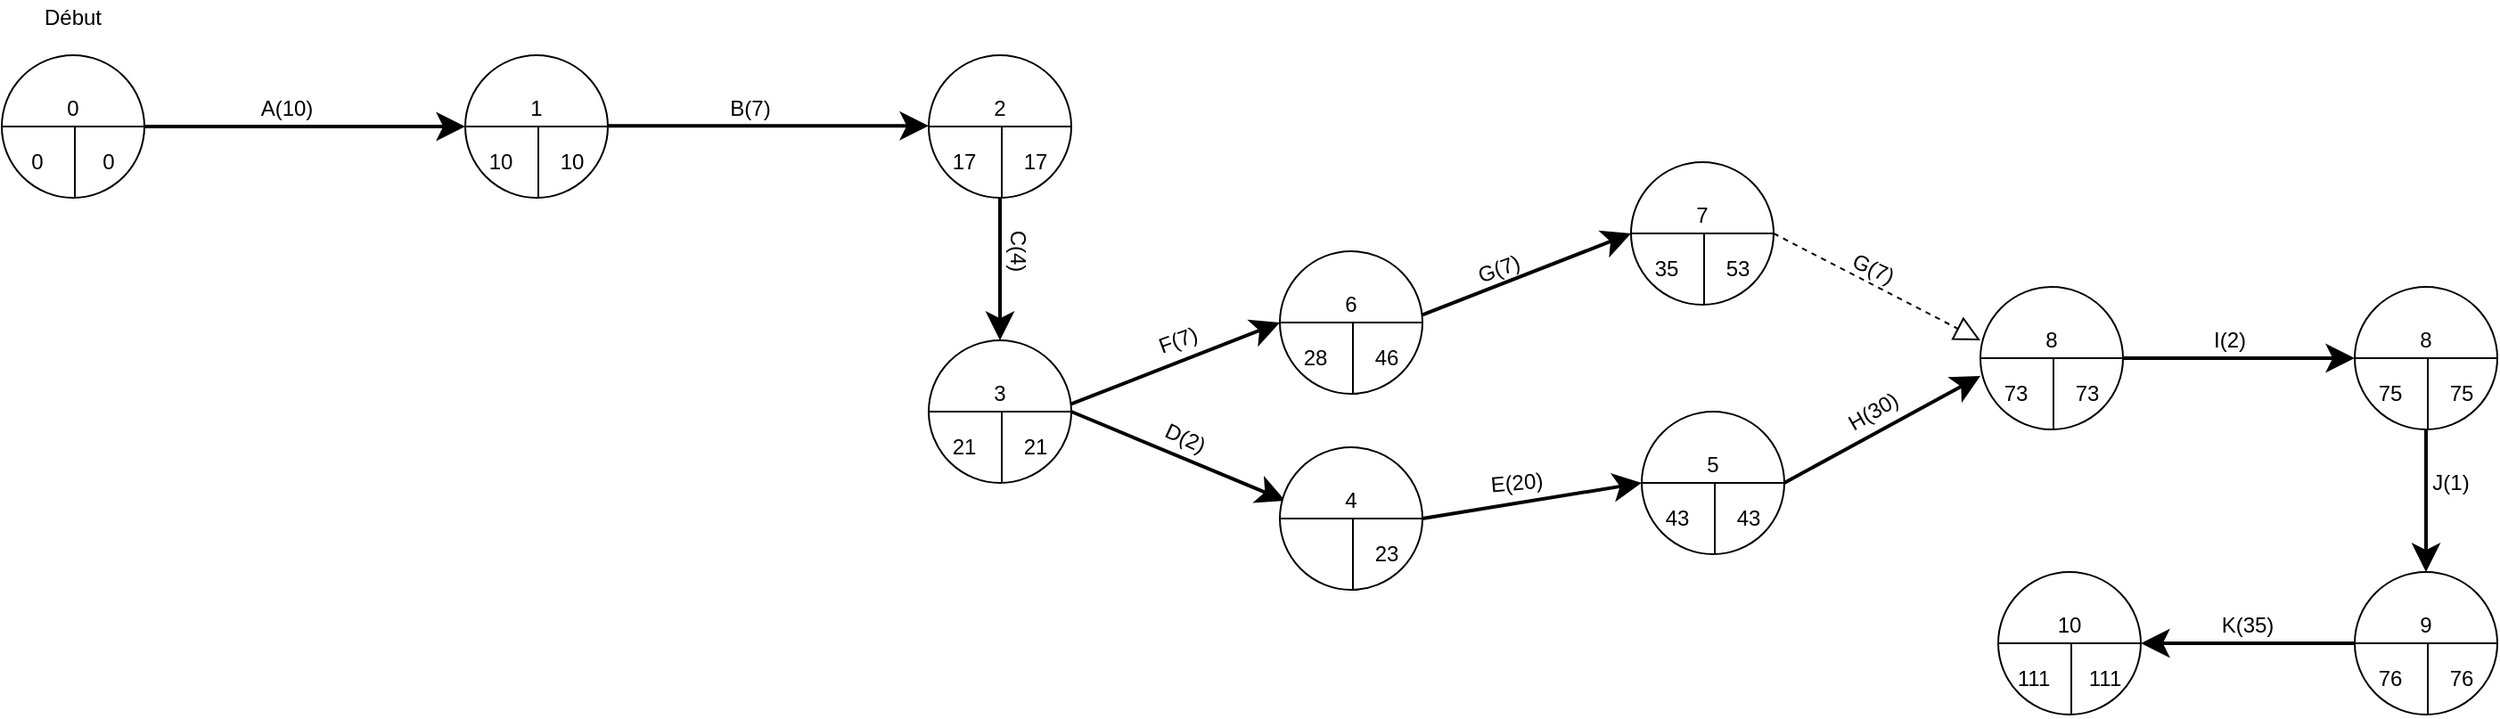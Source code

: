 <mxfile version="13.9.9" type="device"><diagram name="Page-1" id="ff44883e-f642-bcb2-894b-16b3d25a3f0b"><mxGraphModel dx="3120" dy="1591" grid="1" gridSize="10" guides="1" tooltips="1" connect="1" arrows="1" fold="1" page="1" pageScale="1.5" pageWidth="1169" pageHeight="826" background="#ffffff" math="0" shadow="0"><root><mxCell id="0" style=";html=1;"/><mxCell id="1" style=";html=1;" parent="0"/><mxCell id="f0bcc99304e6f5a-16" style="edgeStyle=none;curved=1;html=1;startSize=10;endFill=1;endSize=10;strokeWidth=2;fontSize=12;" parent="1" edge="1"><mxGeometry relative="1" as="geometry"><mxPoint x="239.998" y="680.001" as="sourcePoint"/><mxPoint x="420" y="680" as="targetPoint"/></mxGeometry></mxCell><mxCell id="SgFNBj5DDAlRTSEDaKRc-3" value="" style="group" vertex="1" connectable="0" parent="1"><mxGeometry x="160" y="640" width="80" height="80" as="geometry"/></mxCell><mxCell id="SgFNBj5DDAlRTSEDaKRc-1" value="" style="shape=lineEllipse;perimeter=ellipsePerimeter;whiteSpace=wrap;html=1;backgroundOutline=1;" vertex="1" parent="SgFNBj5DDAlRTSEDaKRc-3"><mxGeometry width="80" height="80" as="geometry"/></mxCell><mxCell id="SgFNBj5DDAlRTSEDaKRc-2" value="" style="endArrow=none;html=1;" edge="1" parent="SgFNBj5DDAlRTSEDaKRc-3"><mxGeometry width="50" height="50" relative="1" as="geometry"><mxPoint x="41" y="40" as="sourcePoint"/><mxPoint x="41" y="80" as="targetPoint"/></mxGeometry></mxCell><mxCell id="SgFNBj5DDAlRTSEDaKRc-53" value="0" style="text;html=1;strokeColor=none;fillColor=none;align=center;verticalAlign=middle;whiteSpace=wrap;rounded=0;" vertex="1" parent="SgFNBj5DDAlRTSEDaKRc-3"><mxGeometry x="20" y="20" width="40" height="20" as="geometry"/></mxCell><mxCell id="SgFNBj5DDAlRTSEDaKRc-54" value="0" style="text;html=1;strokeColor=none;fillColor=none;align=center;verticalAlign=middle;whiteSpace=wrap;rounded=0;" vertex="1" parent="SgFNBj5DDAlRTSEDaKRc-3"><mxGeometry y="50" width="40" height="20" as="geometry"/></mxCell><mxCell id="SgFNBj5DDAlRTSEDaKRc-55" value="0" style="text;html=1;strokeColor=none;fillColor=none;align=center;verticalAlign=middle;whiteSpace=wrap;rounded=0;" vertex="1" parent="SgFNBj5DDAlRTSEDaKRc-3"><mxGeometry x="40" y="50" width="40" height="20" as="geometry"/></mxCell><mxCell id="SgFNBj5DDAlRTSEDaKRc-4" value="" style="group" vertex="1" connectable="0" parent="1"><mxGeometry x="420" y="640" width="80" height="80" as="geometry"/></mxCell><mxCell id="SgFNBj5DDAlRTSEDaKRc-5" value="" style="shape=lineEllipse;perimeter=ellipsePerimeter;whiteSpace=wrap;html=1;backgroundOutline=1;" vertex="1" parent="SgFNBj5DDAlRTSEDaKRc-4"><mxGeometry width="80" height="80" as="geometry"/></mxCell><mxCell id="SgFNBj5DDAlRTSEDaKRc-6" value="" style="endArrow=none;html=1;" edge="1" parent="SgFNBj5DDAlRTSEDaKRc-4"><mxGeometry width="50" height="50" relative="1" as="geometry"><mxPoint x="41" y="40" as="sourcePoint"/><mxPoint x="41" y="80" as="targetPoint"/></mxGeometry></mxCell><mxCell id="SgFNBj5DDAlRTSEDaKRc-57" value="1" style="text;html=1;strokeColor=none;fillColor=none;align=center;verticalAlign=middle;whiteSpace=wrap;rounded=0;" vertex="1" parent="SgFNBj5DDAlRTSEDaKRc-4"><mxGeometry x="20" y="20" width="40" height="20" as="geometry"/></mxCell><mxCell id="SgFNBj5DDAlRTSEDaKRc-58" value="10" style="text;html=1;strokeColor=none;fillColor=none;align=center;verticalAlign=middle;whiteSpace=wrap;rounded=0;" vertex="1" parent="SgFNBj5DDAlRTSEDaKRc-4"><mxGeometry y="50" width="40" height="20" as="geometry"/></mxCell><mxCell id="SgFNBj5DDAlRTSEDaKRc-59" value="10" style="text;html=1;strokeColor=none;fillColor=none;align=center;verticalAlign=middle;whiteSpace=wrap;rounded=0;" vertex="1" parent="SgFNBj5DDAlRTSEDaKRc-4"><mxGeometry x="40" y="50" width="40" height="20" as="geometry"/></mxCell><mxCell id="SgFNBj5DDAlRTSEDaKRc-7" style="edgeStyle=none;curved=1;html=1;startSize=10;endFill=1;endSize=10;strokeWidth=2;fontSize=12;" edge="1" parent="1"><mxGeometry relative="1" as="geometry"><mxPoint x="499.998" y="679.581" as="sourcePoint"/><mxPoint x="680" y="679.58" as="targetPoint"/></mxGeometry></mxCell><mxCell id="SgFNBj5DDAlRTSEDaKRc-8" value="" style="group" vertex="1" connectable="0" parent="1"><mxGeometry x="680" y="640" width="80" height="80" as="geometry"/></mxCell><mxCell id="SgFNBj5DDAlRTSEDaKRc-9" value="" style="shape=lineEllipse;perimeter=ellipsePerimeter;whiteSpace=wrap;html=1;backgroundOutline=1;" vertex="1" parent="SgFNBj5DDAlRTSEDaKRc-8"><mxGeometry width="80" height="80" as="geometry"/></mxCell><mxCell id="SgFNBj5DDAlRTSEDaKRc-10" value="" style="endArrow=none;html=1;" edge="1" parent="SgFNBj5DDAlRTSEDaKRc-8"><mxGeometry width="50" height="50" relative="1" as="geometry"><mxPoint x="41" y="40" as="sourcePoint"/><mxPoint x="41" y="80" as="targetPoint"/></mxGeometry></mxCell><mxCell id="SgFNBj5DDAlRTSEDaKRc-61" value="2" style="text;html=1;strokeColor=none;fillColor=none;align=center;verticalAlign=middle;whiteSpace=wrap;rounded=0;" vertex="1" parent="SgFNBj5DDAlRTSEDaKRc-8"><mxGeometry x="20" y="20" width="40" height="20" as="geometry"/></mxCell><mxCell id="SgFNBj5DDAlRTSEDaKRc-62" value="17" style="text;html=1;strokeColor=none;fillColor=none;align=center;verticalAlign=middle;whiteSpace=wrap;rounded=0;" vertex="1" parent="SgFNBj5DDAlRTSEDaKRc-8"><mxGeometry y="50" width="40" height="20" as="geometry"/></mxCell><mxCell id="SgFNBj5DDAlRTSEDaKRc-63" value="17" style="text;html=1;strokeColor=none;fillColor=none;align=center;verticalAlign=middle;whiteSpace=wrap;rounded=0;" vertex="1" parent="SgFNBj5DDAlRTSEDaKRc-8"><mxGeometry x="40" y="50" width="40" height="20" as="geometry"/></mxCell><mxCell id="SgFNBj5DDAlRTSEDaKRc-11" style="edgeStyle=none;curved=1;html=1;startSize=10;endFill=1;endSize=10;strokeWidth=2;fontSize=12;" edge="1" parent="1"><mxGeometry relative="1" as="geometry"><mxPoint x="720" y="720" as="sourcePoint"/><mxPoint x="720" y="800" as="targetPoint"/></mxGeometry></mxCell><mxCell id="SgFNBj5DDAlRTSEDaKRc-12" value="" style="group" vertex="1" connectable="0" parent="1"><mxGeometry x="680" y="800" width="80" height="80" as="geometry"/></mxCell><mxCell id="SgFNBj5DDAlRTSEDaKRc-13" value="" style="shape=lineEllipse;perimeter=ellipsePerimeter;whiteSpace=wrap;html=1;backgroundOutline=1;" vertex="1" parent="SgFNBj5DDAlRTSEDaKRc-12"><mxGeometry width="80" height="80" as="geometry"/></mxCell><mxCell id="SgFNBj5DDAlRTSEDaKRc-14" value="" style="endArrow=none;html=1;" edge="1" parent="SgFNBj5DDAlRTSEDaKRc-12"><mxGeometry width="50" height="50" relative="1" as="geometry"><mxPoint x="41" y="40" as="sourcePoint"/><mxPoint x="41" y="80" as="targetPoint"/></mxGeometry></mxCell><mxCell id="SgFNBj5DDAlRTSEDaKRc-64" value="3" style="text;html=1;strokeColor=none;fillColor=none;align=center;verticalAlign=middle;whiteSpace=wrap;rounded=0;" vertex="1" parent="SgFNBj5DDAlRTSEDaKRc-12"><mxGeometry x="20" y="20" width="40" height="20" as="geometry"/></mxCell><mxCell id="SgFNBj5DDAlRTSEDaKRc-66" value="21" style="text;html=1;strokeColor=none;fillColor=none;align=center;verticalAlign=middle;whiteSpace=wrap;rounded=0;" vertex="1" parent="SgFNBj5DDAlRTSEDaKRc-12"><mxGeometry y="50" width="40" height="20" as="geometry"/></mxCell><mxCell id="SgFNBj5DDAlRTSEDaKRc-68" value="21" style="text;html=1;strokeColor=none;fillColor=none;align=center;verticalAlign=middle;whiteSpace=wrap;rounded=0;" vertex="1" parent="SgFNBj5DDAlRTSEDaKRc-12"><mxGeometry x="40" y="50" width="40" height="20" as="geometry"/></mxCell><mxCell id="SgFNBj5DDAlRTSEDaKRc-15" style="edgeStyle=none;curved=1;html=1;startSize=10;endFill=1;endSize=10;strokeWidth=2;fontSize=12;exitX=1.019;exitY=0.321;exitDx=0;exitDy=0;exitPerimeter=0;entryX=0;entryY=0.5;entryDx=0;entryDy=0;" edge="1" parent="1" target="SgFNBj5DDAlRTSEDaKRc-18"><mxGeometry relative="1" as="geometry"><mxPoint x="760.0" y="835.68" as="sourcePoint"/><mxPoint x="860" y="800" as="targetPoint"/></mxGeometry></mxCell><mxCell id="SgFNBj5DDAlRTSEDaKRc-16" style="edgeStyle=none;curved=1;html=1;startSize=10;endFill=1;endSize=10;strokeWidth=2;fontSize=12;entryX=0.038;entryY=0.375;entryDx=0;entryDy=0;entryPerimeter=0;" edge="1" parent="1" target="SgFNBj5DDAlRTSEDaKRc-25"><mxGeometry relative="1" as="geometry"><mxPoint x="760" y="840" as="sourcePoint"/><mxPoint x="856" y="890" as="targetPoint"/></mxGeometry></mxCell><mxCell id="SgFNBj5DDAlRTSEDaKRc-17" value="" style="group" vertex="1" connectable="0" parent="1"><mxGeometry x="877" y="750" width="80" height="80" as="geometry"/></mxCell><mxCell id="SgFNBj5DDAlRTSEDaKRc-18" value="" style="shape=lineEllipse;perimeter=ellipsePerimeter;whiteSpace=wrap;html=1;backgroundOutline=1;" vertex="1" parent="SgFNBj5DDAlRTSEDaKRc-17"><mxGeometry width="80" height="80" as="geometry"/></mxCell><mxCell id="SgFNBj5DDAlRTSEDaKRc-19" value="" style="endArrow=none;html=1;" edge="1" parent="SgFNBj5DDAlRTSEDaKRc-17"><mxGeometry width="50" height="50" relative="1" as="geometry"><mxPoint x="41" y="40" as="sourcePoint"/><mxPoint x="41" y="80" as="targetPoint"/></mxGeometry></mxCell><mxCell id="SgFNBj5DDAlRTSEDaKRc-77" value="6" style="text;html=1;strokeColor=none;fillColor=none;align=center;verticalAlign=middle;whiteSpace=wrap;rounded=0;" vertex="1" parent="SgFNBj5DDAlRTSEDaKRc-17"><mxGeometry x="20" y="20" width="40" height="20" as="geometry"/></mxCell><mxCell id="SgFNBj5DDAlRTSEDaKRc-78" value="28" style="text;html=1;strokeColor=none;fillColor=none;align=center;verticalAlign=middle;whiteSpace=wrap;rounded=0;" vertex="1" parent="SgFNBj5DDAlRTSEDaKRc-17"><mxGeometry y="50" width="40" height="20" as="geometry"/></mxCell><mxCell id="SgFNBj5DDAlRTSEDaKRc-79" value="46" style="text;html=1;strokeColor=none;fillColor=none;align=center;verticalAlign=middle;whiteSpace=wrap;rounded=0;" vertex="1" parent="SgFNBj5DDAlRTSEDaKRc-17"><mxGeometry x="40" y="50" width="40" height="20" as="geometry"/></mxCell><mxCell id="SgFNBj5DDAlRTSEDaKRc-20" style="edgeStyle=none;curved=1;html=1;startSize=10;endFill=1;endSize=10;strokeWidth=2;fontSize=12;exitX=1.019;exitY=0.321;exitDx=0;exitDy=0;exitPerimeter=0;entryX=0;entryY=0.5;entryDx=0;entryDy=0;" edge="1" parent="1"><mxGeometry relative="1" as="geometry"><mxPoint x="957.0" y="785.68" as="sourcePoint"/><mxPoint x="1074" y="740" as="targetPoint"/></mxGeometry></mxCell><mxCell id="SgFNBj5DDAlRTSEDaKRc-21" value="" style="group" vertex="1" connectable="0" parent="1"><mxGeometry x="1074" y="700" width="80" height="80" as="geometry"/></mxCell><mxCell id="SgFNBj5DDAlRTSEDaKRc-22" value="" style="shape=lineEllipse;perimeter=ellipsePerimeter;whiteSpace=wrap;html=1;backgroundOutline=1;" vertex="1" parent="SgFNBj5DDAlRTSEDaKRc-21"><mxGeometry width="80" height="80" as="geometry"/></mxCell><mxCell id="SgFNBj5DDAlRTSEDaKRc-23" value="" style="endArrow=none;html=1;" edge="1" parent="SgFNBj5DDAlRTSEDaKRc-21"><mxGeometry width="50" height="50" relative="1" as="geometry"><mxPoint x="41" y="40" as="sourcePoint"/><mxPoint x="41" y="80" as="targetPoint"/></mxGeometry></mxCell><mxCell id="SgFNBj5DDAlRTSEDaKRc-81" value="7" style="text;html=1;strokeColor=none;fillColor=none;align=center;verticalAlign=middle;whiteSpace=wrap;rounded=0;" vertex="1" parent="SgFNBj5DDAlRTSEDaKRc-21"><mxGeometry x="20" y="20" width="40" height="20" as="geometry"/></mxCell><mxCell id="SgFNBj5DDAlRTSEDaKRc-82" value="35" style="text;html=1;strokeColor=none;fillColor=none;align=center;verticalAlign=middle;whiteSpace=wrap;rounded=0;" vertex="1" parent="SgFNBj5DDAlRTSEDaKRc-21"><mxGeometry y="50" width="40" height="20" as="geometry"/></mxCell><mxCell id="SgFNBj5DDAlRTSEDaKRc-83" value="53" style="text;html=1;strokeColor=none;fillColor=none;align=center;verticalAlign=middle;whiteSpace=wrap;rounded=0;" vertex="1" parent="SgFNBj5DDAlRTSEDaKRc-21"><mxGeometry x="40" y="50" width="40" height="20" as="geometry"/></mxCell><mxCell id="SgFNBj5DDAlRTSEDaKRc-24" value="" style="group" vertex="1" connectable="0" parent="1"><mxGeometry x="877" y="860" width="80" height="80" as="geometry"/></mxCell><mxCell id="SgFNBj5DDAlRTSEDaKRc-25" value="" style="shape=lineEllipse;perimeter=ellipsePerimeter;whiteSpace=wrap;html=1;backgroundOutline=1;" vertex="1" parent="SgFNBj5DDAlRTSEDaKRc-24"><mxGeometry width="80" height="80" as="geometry"/></mxCell><mxCell id="SgFNBj5DDAlRTSEDaKRc-26" value="" style="endArrow=none;html=1;" edge="1" parent="SgFNBj5DDAlRTSEDaKRc-24"><mxGeometry width="50" height="50" relative="1" as="geometry"><mxPoint x="41" y="40" as="sourcePoint"/><mxPoint x="41" y="80" as="targetPoint"/></mxGeometry></mxCell><mxCell id="SgFNBj5DDAlRTSEDaKRc-85" value="4" style="text;html=1;strokeColor=none;fillColor=none;align=center;verticalAlign=middle;whiteSpace=wrap;rounded=0;" vertex="1" parent="SgFNBj5DDAlRTSEDaKRc-24"><mxGeometry x="20" y="20" width="40" height="20" as="geometry"/></mxCell><mxCell id="SgFNBj5DDAlRTSEDaKRc-87" value="23" style="text;html=1;strokeColor=none;fillColor=none;align=center;verticalAlign=middle;whiteSpace=wrap;rounded=0;" vertex="1" parent="SgFNBj5DDAlRTSEDaKRc-24"><mxGeometry x="40" y="50" width="40" height="20" as="geometry"/></mxCell><mxCell id="SgFNBj5DDAlRTSEDaKRc-27" style="edgeStyle=none;curved=1;html=1;startSize=10;endFill=1;endSize=10;strokeWidth=2;fontSize=12;entryX=0;entryY=0.5;entryDx=0;entryDy=0;" edge="1" parent="1"><mxGeometry relative="1" as="geometry"><mxPoint x="957" y="900" as="sourcePoint"/><mxPoint x="1080" y="880" as="targetPoint"/></mxGeometry></mxCell><mxCell id="SgFNBj5DDAlRTSEDaKRc-32" style="edgeStyle=none;curved=1;html=1;startSize=10;endFill=1;endSize=10;strokeWidth=2;fontSize=12;" edge="1" parent="1"><mxGeometry relative="1" as="geometry"><mxPoint x="1160" y="880" as="sourcePoint"/><mxPoint x="1270" y="820" as="targetPoint"/></mxGeometry></mxCell><mxCell id="SgFNBj5DDAlRTSEDaKRc-33" value="" style="group" vertex="1" connectable="0" parent="1"><mxGeometry x="1270" y="770" width="80" height="80" as="geometry"/></mxCell><mxCell id="SgFNBj5DDAlRTSEDaKRc-34" value="" style="shape=lineEllipse;perimeter=ellipsePerimeter;whiteSpace=wrap;html=1;backgroundOutline=1;" vertex="1" parent="SgFNBj5DDAlRTSEDaKRc-33"><mxGeometry width="80" height="80" as="geometry"/></mxCell><mxCell id="SgFNBj5DDAlRTSEDaKRc-35" value="" style="endArrow=none;html=1;" edge="1" parent="SgFNBj5DDAlRTSEDaKRc-33"><mxGeometry width="50" height="50" relative="1" as="geometry"><mxPoint x="41" y="40" as="sourcePoint"/><mxPoint x="41" y="80" as="targetPoint"/></mxGeometry></mxCell><mxCell id="SgFNBj5DDAlRTSEDaKRc-94" value="73" style="text;html=1;strokeColor=none;fillColor=none;align=center;verticalAlign=middle;whiteSpace=wrap;rounded=0;" vertex="1" parent="SgFNBj5DDAlRTSEDaKRc-33"><mxGeometry y="50" width="40" height="20" as="geometry"/></mxCell><mxCell id="SgFNBj5DDAlRTSEDaKRc-95" value="73" style="text;html=1;strokeColor=none;fillColor=none;align=center;verticalAlign=middle;whiteSpace=wrap;rounded=0;" vertex="1" parent="SgFNBj5DDAlRTSEDaKRc-33"><mxGeometry x="40" y="50" width="40" height="20" as="geometry"/></mxCell><mxCell id="SgFNBj5DDAlRTSEDaKRc-96" value="8" style="text;html=1;strokeColor=none;fillColor=none;align=center;verticalAlign=middle;whiteSpace=wrap;rounded=0;" vertex="1" parent="SgFNBj5DDAlRTSEDaKRc-33"><mxGeometry x="20" y="20" width="40" height="20" as="geometry"/></mxCell><mxCell id="SgFNBj5DDAlRTSEDaKRc-36" style="edgeStyle=none;curved=1;html=1;startSize=10;endFill=1;endSize=10;strokeWidth=2;fontSize=12;" edge="1" parent="1"><mxGeometry relative="1" as="geometry"><mxPoint x="1350" y="810" as="sourcePoint"/><mxPoint x="1480" y="810" as="targetPoint"/></mxGeometry></mxCell><mxCell id="SgFNBj5DDAlRTSEDaKRc-37" value="" style="group" vertex="1" connectable="0" parent="1"><mxGeometry x="1480" y="770" width="80" height="80" as="geometry"/></mxCell><mxCell id="SgFNBj5DDAlRTSEDaKRc-38" value="" style="shape=lineEllipse;perimeter=ellipsePerimeter;whiteSpace=wrap;html=1;backgroundOutline=1;" vertex="1" parent="SgFNBj5DDAlRTSEDaKRc-37"><mxGeometry width="80" height="80" as="geometry"/></mxCell><mxCell id="SgFNBj5DDAlRTSEDaKRc-39" value="" style="endArrow=none;html=1;" edge="1" parent="SgFNBj5DDAlRTSEDaKRc-37"><mxGeometry width="50" height="50" relative="1" as="geometry"><mxPoint x="41" y="40" as="sourcePoint"/><mxPoint x="41" y="80" as="targetPoint"/></mxGeometry></mxCell><mxCell id="SgFNBj5DDAlRTSEDaKRc-104" value="8" style="text;html=1;strokeColor=none;fillColor=none;align=center;verticalAlign=middle;whiteSpace=wrap;rounded=0;" vertex="1" parent="SgFNBj5DDAlRTSEDaKRc-37"><mxGeometry x="20" y="20" width="40" height="20" as="geometry"/></mxCell><mxCell id="SgFNBj5DDAlRTSEDaKRc-105" value="75" style="text;html=1;strokeColor=none;fillColor=none;align=center;verticalAlign=middle;whiteSpace=wrap;rounded=0;" vertex="1" parent="SgFNBj5DDAlRTSEDaKRc-37"><mxGeometry y="50" width="40" height="20" as="geometry"/></mxCell><mxCell id="SgFNBj5DDAlRTSEDaKRc-106" value="75" style="text;html=1;strokeColor=none;fillColor=none;align=center;verticalAlign=middle;whiteSpace=wrap;rounded=0;" vertex="1" parent="SgFNBj5DDAlRTSEDaKRc-37"><mxGeometry x="40" y="50" width="40" height="20" as="geometry"/></mxCell><mxCell id="SgFNBj5DDAlRTSEDaKRc-40" style="edgeStyle=none;curved=1;html=1;startSize=10;endFill=1;endSize=10;strokeWidth=2;fontSize=12;" edge="1" parent="1"><mxGeometry relative="1" as="geometry"><mxPoint x="1520" y="850" as="sourcePoint"/><mxPoint x="1520" y="930" as="targetPoint"/></mxGeometry></mxCell><mxCell id="SgFNBj5DDAlRTSEDaKRc-41" value="" style="group" vertex="1" connectable="0" parent="1"><mxGeometry x="1480" y="930" width="80" height="80" as="geometry"/></mxCell><mxCell id="SgFNBj5DDAlRTSEDaKRc-42" value="" style="shape=lineEllipse;perimeter=ellipsePerimeter;whiteSpace=wrap;html=1;backgroundOutline=1;" vertex="1" parent="SgFNBj5DDAlRTSEDaKRc-41"><mxGeometry width="80" height="80" as="geometry"/></mxCell><mxCell id="SgFNBj5DDAlRTSEDaKRc-43" value="" style="endArrow=none;html=1;" edge="1" parent="SgFNBj5DDAlRTSEDaKRc-41"><mxGeometry width="50" height="50" relative="1" as="geometry"><mxPoint x="41" y="40" as="sourcePoint"/><mxPoint x="41" y="80" as="targetPoint"/></mxGeometry></mxCell><mxCell id="SgFNBj5DDAlRTSEDaKRc-107" value="9" style="text;html=1;strokeColor=none;fillColor=none;align=center;verticalAlign=middle;whiteSpace=wrap;rounded=0;" vertex="1" parent="SgFNBj5DDAlRTSEDaKRc-41"><mxGeometry x="20" y="20" width="40" height="20" as="geometry"/></mxCell><mxCell id="SgFNBj5DDAlRTSEDaKRc-110" value="76" style="text;html=1;strokeColor=none;fillColor=none;align=center;verticalAlign=middle;whiteSpace=wrap;rounded=0;" vertex="1" parent="SgFNBj5DDAlRTSEDaKRc-41"><mxGeometry y="50" width="40" height="20" as="geometry"/></mxCell><mxCell id="SgFNBj5DDAlRTSEDaKRc-111" value="76" style="text;html=1;strokeColor=none;fillColor=none;align=center;verticalAlign=middle;whiteSpace=wrap;rounded=0;" vertex="1" parent="SgFNBj5DDAlRTSEDaKRc-41"><mxGeometry x="40" y="50" width="40" height="20" as="geometry"/></mxCell><mxCell id="SgFNBj5DDAlRTSEDaKRc-44" style="edgeStyle=none;curved=1;html=1;startSize=10;endFill=1;endSize=10;strokeWidth=2;fontSize=12;exitX=0;exitY=0.5;exitDx=0;exitDy=0;" edge="1" parent="1" source="SgFNBj5DDAlRTSEDaKRc-42"><mxGeometry relative="1" as="geometry"><mxPoint x="1410" y="910" as="sourcePoint"/><mxPoint x="1360" y="970" as="targetPoint"/></mxGeometry></mxCell><mxCell id="SgFNBj5DDAlRTSEDaKRc-45" value="" style="group" vertex="1" connectable="0" parent="1"><mxGeometry x="1280" y="930" width="80" height="80" as="geometry"/></mxCell><mxCell id="SgFNBj5DDAlRTSEDaKRc-46" value="" style="shape=lineEllipse;perimeter=ellipsePerimeter;whiteSpace=wrap;html=1;backgroundOutline=1;" vertex="1" parent="SgFNBj5DDAlRTSEDaKRc-45"><mxGeometry width="80" height="80" as="geometry"/></mxCell><mxCell id="SgFNBj5DDAlRTSEDaKRc-47" value="" style="endArrow=none;html=1;" edge="1" parent="SgFNBj5DDAlRTSEDaKRc-45"><mxGeometry width="50" height="50" relative="1" as="geometry"><mxPoint x="41" y="40" as="sourcePoint"/><mxPoint x="41" y="80" as="targetPoint"/></mxGeometry></mxCell><mxCell id="SgFNBj5DDAlRTSEDaKRc-113" value="10&lt;span style=&quot;color: rgba(0 , 0 , 0 , 0) ; font-family: monospace ; font-size: 0px&quot;&gt;%3CmxGraphModel%3E%3Croot%3E%3CmxCell%20id%3D%220%22%2F%3E%3CmxCell%20id%3D%221%22%20parent%3D%220%22%2F%3E%3CmxCell%20id%3D%222%22%20value%3D%229%22%20style%3D%22text%3Bhtml%3D1%3BstrokeColor%3Dnone%3BfillColor%3Dnone%3Balign%3Dcenter%3BverticalAlign%3Dmiddle%3BwhiteSpace%3Dwrap%3Brounded%3D0%3B%22%20vertex%3D%221%22%20parent%3D%221%22%3E%3CmxGeometry%20x%3D%221500%22%20y%3D%22950%22%20width%3D%2240%22%20height%3D%2220%22%20as%3D%22geometry%22%2F%3E%3C%2FmxCell%3E%3C%2Froot%3E%3C%2FmxGraphModel%3E&lt;/span&gt;" style="text;html=1;strokeColor=none;fillColor=none;align=center;verticalAlign=middle;whiteSpace=wrap;rounded=0;" vertex="1" parent="SgFNBj5DDAlRTSEDaKRc-45"><mxGeometry x="20" y="20" width="40" height="20" as="geometry"/></mxCell><mxCell id="SgFNBj5DDAlRTSEDaKRc-114" value="111" style="text;html=1;strokeColor=none;fillColor=none;align=center;verticalAlign=middle;whiteSpace=wrap;rounded=0;" vertex="1" parent="SgFNBj5DDAlRTSEDaKRc-45"><mxGeometry y="50" width="40" height="20" as="geometry"/></mxCell><mxCell id="SgFNBj5DDAlRTSEDaKRc-115" value="111" style="text;html=1;strokeColor=none;fillColor=none;align=center;verticalAlign=middle;whiteSpace=wrap;rounded=0;" vertex="1" parent="SgFNBj5DDAlRTSEDaKRc-45"><mxGeometry x="40" y="50" width="40" height="20" as="geometry"/></mxCell><mxCell id="SgFNBj5DDAlRTSEDaKRc-49" value="" style="group" vertex="1" connectable="0" parent="1"><mxGeometry x="1080" y="840" width="80" height="80" as="geometry"/></mxCell><mxCell id="SgFNBj5DDAlRTSEDaKRc-50" value="" style="shape=lineEllipse;perimeter=ellipsePerimeter;whiteSpace=wrap;html=1;backgroundOutline=1;" vertex="1" parent="SgFNBj5DDAlRTSEDaKRc-49"><mxGeometry width="80" height="80" as="geometry"/></mxCell><mxCell id="SgFNBj5DDAlRTSEDaKRc-51" value="" style="endArrow=none;html=1;" edge="1" parent="SgFNBj5DDAlRTSEDaKRc-49"><mxGeometry width="50" height="50" relative="1" as="geometry"><mxPoint x="41" y="40" as="sourcePoint"/><mxPoint x="41" y="80" as="targetPoint"/></mxGeometry></mxCell><mxCell id="SgFNBj5DDAlRTSEDaKRc-86" value="43" style="text;html=1;strokeColor=none;fillColor=none;align=center;verticalAlign=middle;whiteSpace=wrap;rounded=0;" vertex="1" parent="SgFNBj5DDAlRTSEDaKRc-49"><mxGeometry y="50" width="40" height="20" as="geometry"/></mxCell><mxCell id="SgFNBj5DDAlRTSEDaKRc-90" value="43" style="text;html=1;strokeColor=none;fillColor=none;align=center;verticalAlign=middle;whiteSpace=wrap;rounded=0;" vertex="1" parent="SgFNBj5DDAlRTSEDaKRc-49"><mxGeometry x="40" y="50" width="40" height="20" as="geometry"/></mxCell><mxCell id="SgFNBj5DDAlRTSEDaKRc-89" value="5" style="text;html=1;strokeColor=none;fillColor=none;align=center;verticalAlign=middle;whiteSpace=wrap;rounded=0;" vertex="1" parent="SgFNBj5DDAlRTSEDaKRc-49"><mxGeometry x="20" y="20" width="40" height="20" as="geometry"/></mxCell><mxCell id="SgFNBj5DDAlRTSEDaKRc-52" value="Début" style="text;html=1;strokeColor=none;fillColor=none;align=center;verticalAlign=middle;whiteSpace=wrap;rounded=0;" vertex="1" parent="1"><mxGeometry x="180" y="609" width="40" height="20" as="geometry"/></mxCell><mxCell id="SgFNBj5DDAlRTSEDaKRc-56" value="A(10)" style="text;html=1;strokeColor=none;fillColor=none;align=center;verticalAlign=middle;whiteSpace=wrap;rounded=0;" vertex="1" parent="1"><mxGeometry x="300" y="660" width="40" height="20" as="geometry"/></mxCell><mxCell id="SgFNBj5DDAlRTSEDaKRc-60" value="B(7)" style="text;html=1;strokeColor=none;fillColor=none;align=center;verticalAlign=middle;whiteSpace=wrap;rounded=0;" vertex="1" parent="1"><mxGeometry x="560" y="660" width="40" height="20" as="geometry"/></mxCell><mxCell id="SgFNBj5DDAlRTSEDaKRc-65" value="C(4)" style="text;html=1;strokeColor=none;fillColor=none;align=center;verticalAlign=middle;whiteSpace=wrap;rounded=0;rotation=90;" vertex="1" parent="1"><mxGeometry x="710" y="740" width="40" height="20" as="geometry"/></mxCell><mxCell id="SgFNBj5DDAlRTSEDaKRc-69" value="F(7)" style="text;html=1;strokeColor=none;fillColor=none;align=center;verticalAlign=middle;whiteSpace=wrap;rounded=0;rotation=-20;" vertex="1" parent="1"><mxGeometry x="800" y="790" width="40" height="20" as="geometry"/></mxCell><mxCell id="SgFNBj5DDAlRTSEDaKRc-80" value="G(7)" style="text;html=1;strokeColor=none;fillColor=none;align=center;verticalAlign=middle;whiteSpace=wrap;rounded=0;rotation=-20;" vertex="1" parent="1"><mxGeometry x="980" y="750" width="40" height="20" as="geometry"/></mxCell><mxCell id="SgFNBj5DDAlRTSEDaKRc-84" value="D(2)" style="text;html=1;strokeColor=none;fillColor=none;align=center;verticalAlign=middle;whiteSpace=wrap;rounded=0;rotation=25;" vertex="1" parent="1"><mxGeometry x="804" y="845" width="40" height="20" as="geometry"/></mxCell><mxCell id="SgFNBj5DDAlRTSEDaKRc-88" value="E(20)" style="text;html=1;strokeColor=none;fillColor=none;align=center;verticalAlign=middle;whiteSpace=wrap;rounded=0;rotation=-5;" vertex="1" parent="1"><mxGeometry x="990" y="870" width="40" height="20" as="geometry"/></mxCell><mxCell id="SgFNBj5DDAlRTSEDaKRc-91" value="" style="endArrow=block;dashed=1;endFill=0;endSize=12;html=1;entryX=0;entryY=0.375;entryDx=0;entryDy=0;entryPerimeter=0;" edge="1" parent="1" target="SgFNBj5DDAlRTSEDaKRc-34"><mxGeometry width="160" relative="1" as="geometry"><mxPoint x="1154" y="740" as="sourcePoint"/><mxPoint x="1314" y="740" as="targetPoint"/></mxGeometry></mxCell><mxCell id="SgFNBj5DDAlRTSEDaKRc-92" value="G(7)" style="text;html=1;strokeColor=none;fillColor=none;align=center;verticalAlign=middle;whiteSpace=wrap;rounded=0;rotation=25;" vertex="1" parent="1"><mxGeometry x="1190" y="750" width="40" height="20" as="geometry"/></mxCell><mxCell id="SgFNBj5DDAlRTSEDaKRc-93" value="H(30)" style="text;html=1;strokeColor=none;fillColor=none;align=center;verticalAlign=middle;whiteSpace=wrap;rounded=0;rotation=-30;" vertex="1" parent="1"><mxGeometry x="1190" y="830" width="40" height="20" as="geometry"/></mxCell><mxCell id="SgFNBj5DDAlRTSEDaKRc-97" value="I(2)" style="text;html=1;strokeColor=none;fillColor=none;align=center;verticalAlign=middle;whiteSpace=wrap;rounded=0;rotation=0;" vertex="1" parent="1"><mxGeometry x="1390" y="790" width="40" height="20" as="geometry"/></mxCell><mxCell id="SgFNBj5DDAlRTSEDaKRc-108" value="J(1)" style="text;html=1;strokeColor=none;fillColor=none;align=center;verticalAlign=middle;whiteSpace=wrap;rounded=0;rotation=0;" vertex="1" parent="1"><mxGeometry x="1514" y="870" width="40" height="20" as="geometry"/></mxCell><mxCell id="SgFNBj5DDAlRTSEDaKRc-112" value="K(35)" style="text;html=1;strokeColor=none;fillColor=none;align=center;verticalAlign=middle;whiteSpace=wrap;rounded=0;rotation=0;" vertex="1" parent="1"><mxGeometry x="1400" y="950" width="40" height="20" as="geometry"/></mxCell></root></mxGraphModel></diagram></mxfile>
